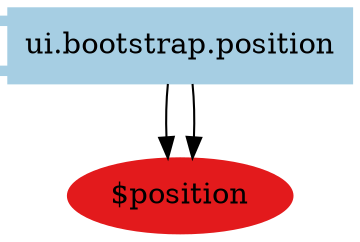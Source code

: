 digraph dependencies {
  node[shape="component",style="filled",colorscheme=paired12]


    node[shape="component"]
    "ui.bootstrap.position"[label="ui.bootstrap.position", color=1]

    


    node[shape="ellipse"]
    


    

    

    
      "$position"[label="$position", color=6]
      "ui.bootstrap.position" -> "$position"
    
      "$position"[label="$position", color=6]
      "ui.bootstrap.position" -> "$position"
    

    node[shape="cds"]
    

    









    node[shape="ellipse",style="filled", color=9]
    

    


    

    

    
      
    
      
    

    


}
